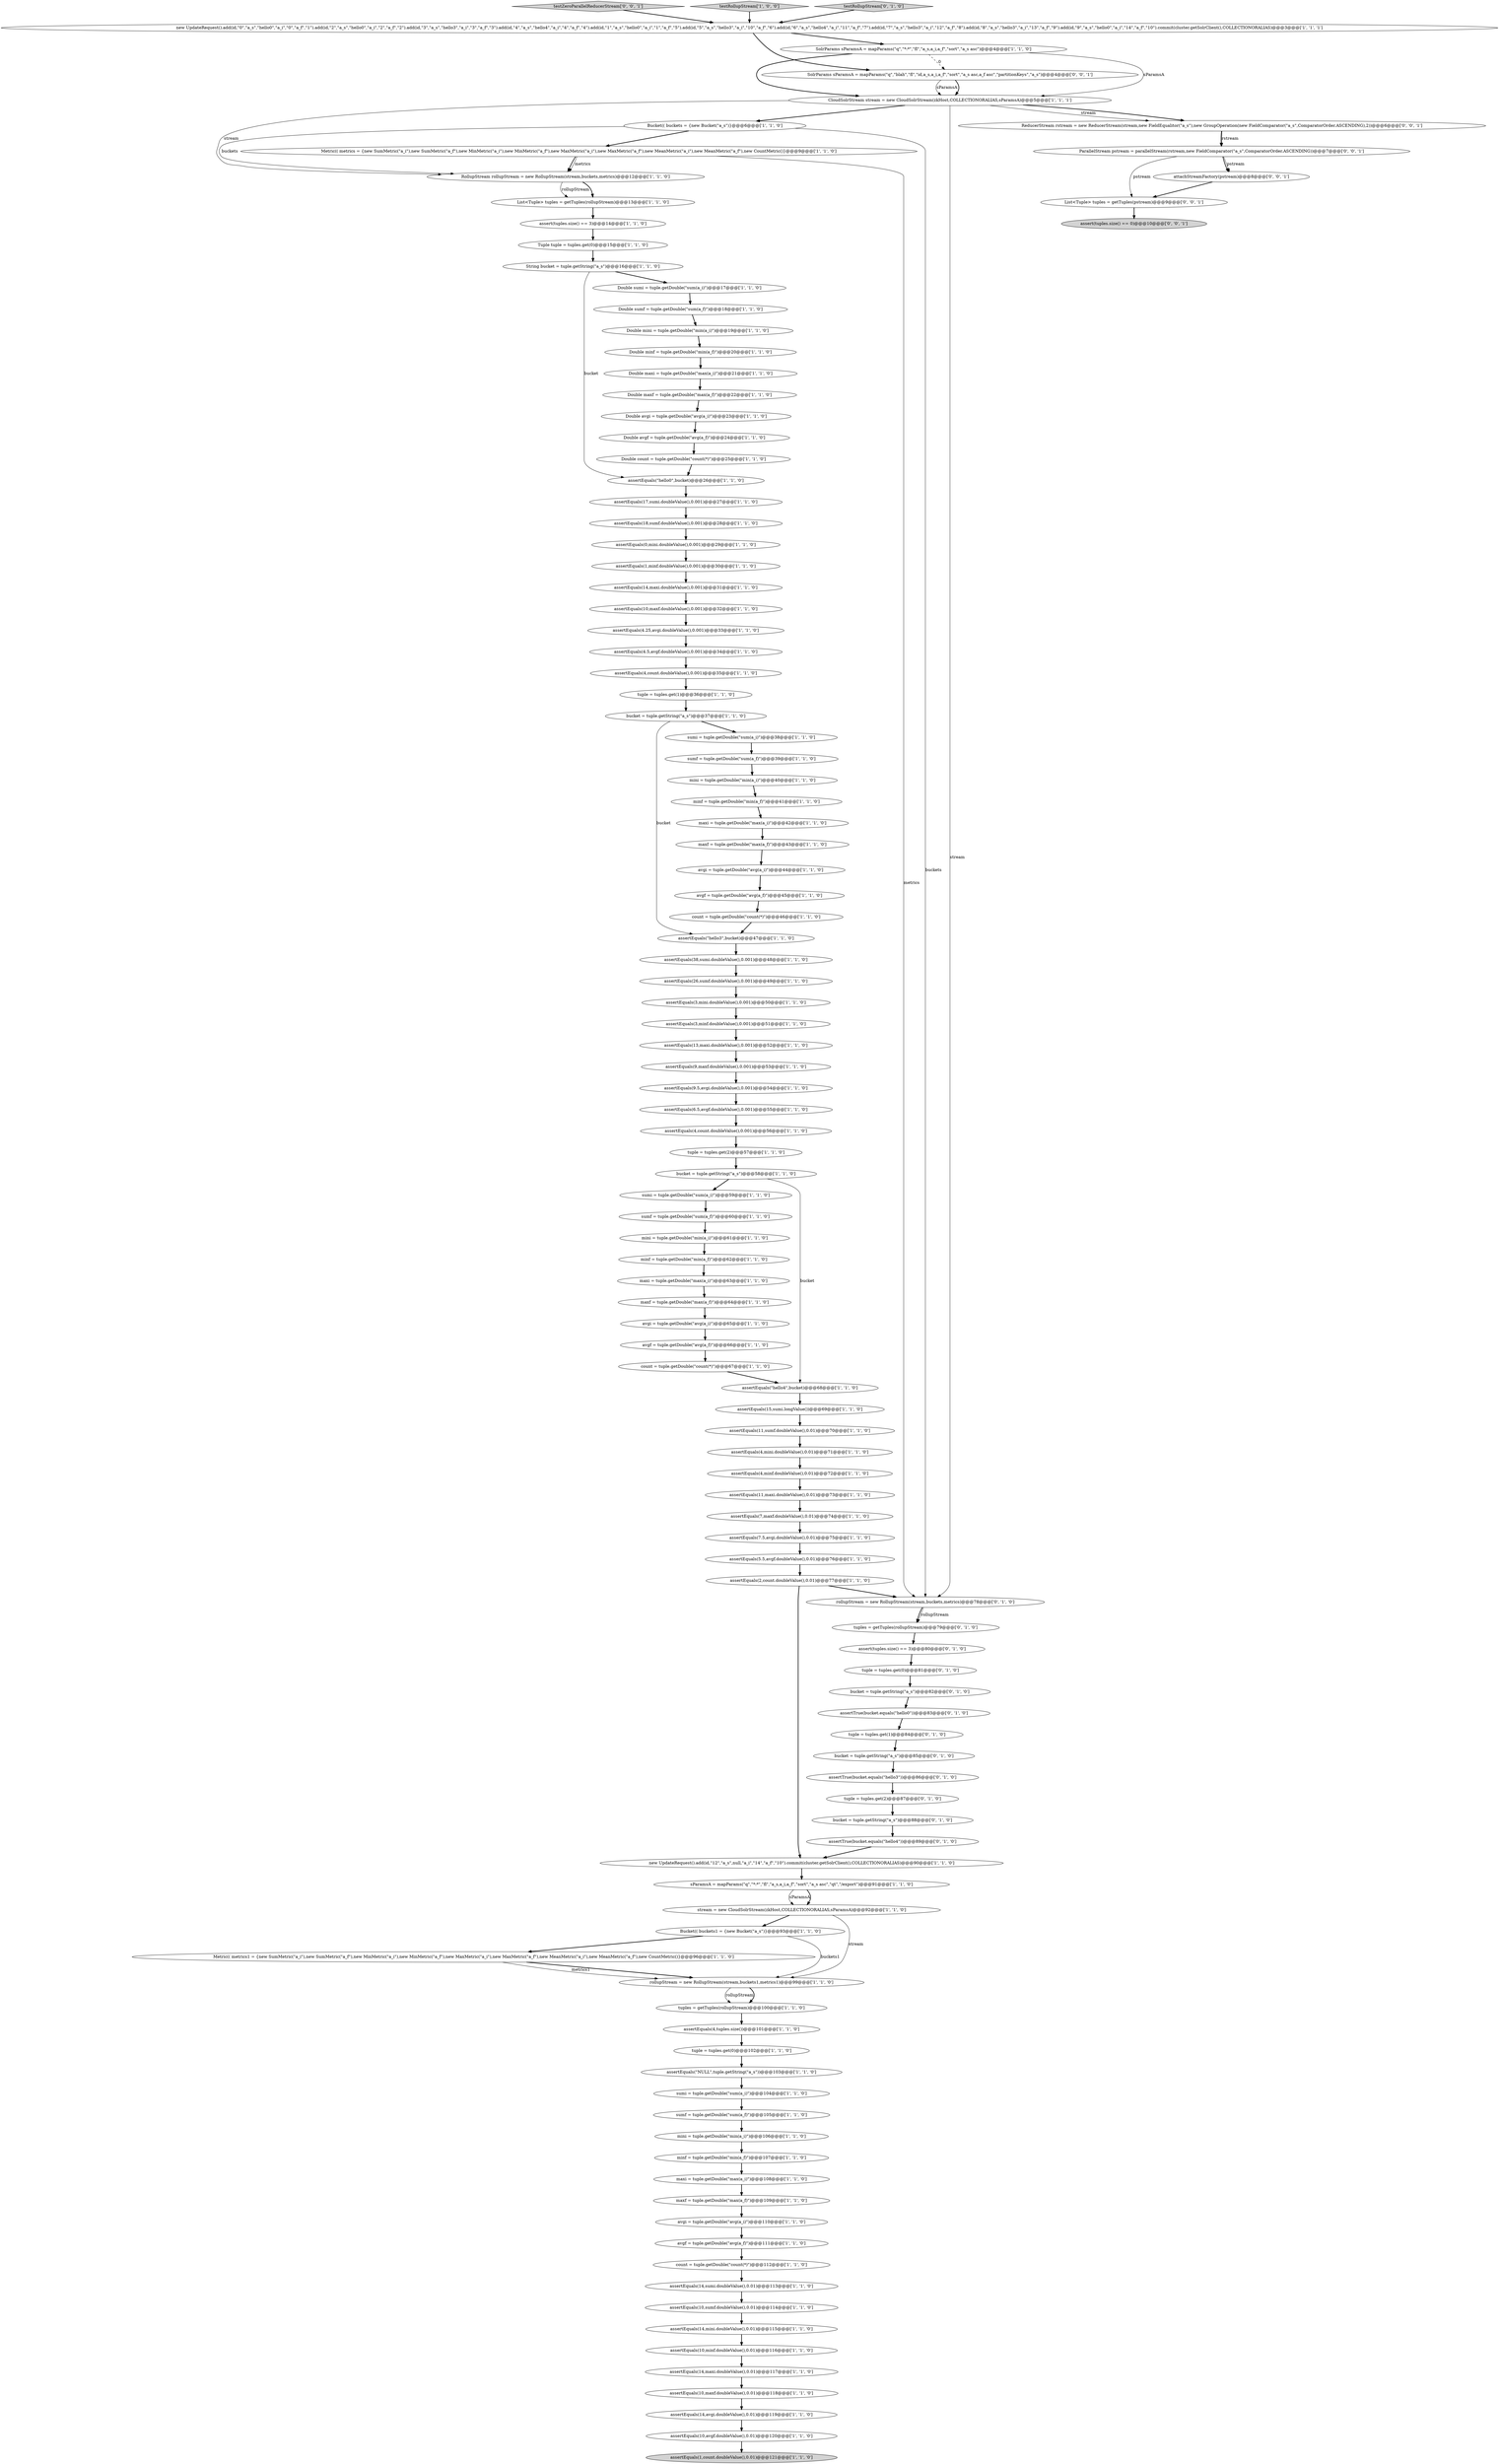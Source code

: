 digraph {
72 [style = filled, label = "Tuple tuple = tuples.get(0)@@@15@@@['1', '1', '0']", fillcolor = white, shape = ellipse image = "AAA0AAABBB1BBB"];
12 [style = filled, label = "assertEquals(14,maxi.doubleValue(),0.001)@@@31@@@['1', '1', '0']", fillcolor = white, shape = ellipse image = "AAA0AAABBB1BBB"];
68 [style = filled, label = "tuple = tuples.get(0)@@@102@@@['1', '1', '0']", fillcolor = white, shape = ellipse image = "AAA0AAABBB1BBB"];
60 [style = filled, label = "rollupStream = new RollupStream(stream,buckets1,metrics1)@@@99@@@['1', '1', '0']", fillcolor = white, shape = ellipse image = "AAA0AAABBB1BBB"];
30 [style = filled, label = "sumf = tuple.getDouble(\"sum(a_f)\")@@@105@@@['1', '1', '0']", fillcolor = white, shape = ellipse image = "AAA0AAABBB1BBB"];
73 [style = filled, label = "avgi = tuple.getDouble(\"avg(a_i)\")@@@110@@@['1', '1', '0']", fillcolor = white, shape = ellipse image = "AAA0AAABBB1BBB"];
84 [style = filled, label = "assertEquals(26,sumf.doubleValue(),0.001)@@@49@@@['1', '1', '0']", fillcolor = white, shape = ellipse image = "AAA0AAABBB1BBB"];
71 [style = filled, label = "sumf = tuple.getDouble(\"sum(a_f)\")@@@60@@@['1', '1', '0']", fillcolor = white, shape = ellipse image = "AAA0AAABBB1BBB"];
45 [style = filled, label = "tuples = getTuples(rollupStream)@@@100@@@['1', '1', '0']", fillcolor = white, shape = ellipse image = "AAA0AAABBB1BBB"];
11 [style = filled, label = "tuple = tuples.get(2)@@@57@@@['1', '1', '0']", fillcolor = white, shape = ellipse image = "AAA0AAABBB1BBB"];
107 [style = filled, label = "assert(tuples.size() == 3)@@@80@@@['0', '1', '0']", fillcolor = white, shape = ellipse image = "AAA1AAABBB2BBB"];
17 [style = filled, label = "assertEquals(4,count.doubleValue(),0.001)@@@35@@@['1', '1', '0']", fillcolor = white, shape = ellipse image = "AAA0AAABBB1BBB"];
96 [style = filled, label = "maxf = tuple.getDouble(\"max(a_f)\")@@@109@@@['1', '1', '0']", fillcolor = white, shape = ellipse image = "AAA0AAABBB1BBB"];
95 [style = filled, label = "List<Tuple> tuples = getTuples(rollupStream)@@@13@@@['1', '1', '0']", fillcolor = white, shape = ellipse image = "AAA0AAABBB1BBB"];
39 [style = filled, label = "maxf = tuple.getDouble(\"max(a_f)\")@@@64@@@['1', '1', '0']", fillcolor = white, shape = ellipse image = "AAA0AAABBB1BBB"];
63 [style = filled, label = "assertEquals(14,sumi.doubleValue(),0.01)@@@113@@@['1', '1', '0']", fillcolor = white, shape = ellipse image = "AAA0AAABBB1BBB"];
43 [style = filled, label = "assertEquals(5.5,avgf.doubleValue(),0.01)@@@76@@@['1', '1', '0']", fillcolor = white, shape = ellipse image = "AAA0AAABBB1BBB"];
79 [style = filled, label = "assertEquals(7,maxf.doubleValue(),0.01)@@@74@@@['1', '1', '0']", fillcolor = white, shape = ellipse image = "AAA0AAABBB1BBB"];
61 [style = filled, label = "maxi = tuple.getDouble(\"max(a_i)\")@@@108@@@['1', '1', '0']", fillcolor = white, shape = ellipse image = "AAA0AAABBB1BBB"];
9 [style = filled, label = "avgi = tuple.getDouble(\"avg(a_i)\")@@@65@@@['1', '1', '0']", fillcolor = white, shape = ellipse image = "AAA0AAABBB1BBB"];
40 [style = filled, label = "RollupStream rollupStream = new RollupStream(stream,buckets,metrics)@@@12@@@['1', '1', '0']", fillcolor = white, shape = ellipse image = "AAA0AAABBB1BBB"];
15 [style = filled, label = "minf = tuple.getDouble(\"min(a_f)\")@@@107@@@['1', '1', '0']", fillcolor = white, shape = ellipse image = "AAA0AAABBB1BBB"];
104 [style = filled, label = "bucket = tuple.getString(\"a_s\")@@@88@@@['0', '1', '0']", fillcolor = white, shape = ellipse image = "AAA1AAABBB2BBB"];
94 [style = filled, label = "count = tuple.getDouble(\"count(*)\")@@@67@@@['1', '1', '0']", fillcolor = white, shape = ellipse image = "AAA0AAABBB1BBB"];
54 [style = filled, label = "tuple = tuples.get(1)@@@36@@@['1', '1', '0']", fillcolor = white, shape = ellipse image = "AAA0AAABBB1BBB"];
100 [style = filled, label = "bucket = tuple.getString(\"a_s\")@@@82@@@['0', '1', '0']", fillcolor = white, shape = ellipse image = "AAA1AAABBB2BBB"];
75 [style = filled, label = "assertEquals(4.5,avgf.doubleValue(),0.001)@@@34@@@['1', '1', '0']", fillcolor = white, shape = ellipse image = "AAA0AAABBB1BBB"];
99 [style = filled, label = "assertEquals(10,maxf.doubleValue(),0.001)@@@32@@@['1', '1', '0']", fillcolor = white, shape = ellipse image = "AAA0AAABBB1BBB"];
77 [style = filled, label = "maxi = tuple.getDouble(\"max(a_i)\")@@@42@@@['1', '1', '0']", fillcolor = white, shape = ellipse image = "AAA0AAABBB1BBB"];
53 [style = filled, label = "Bucket(( buckets1 = {new Bucket(\"a_s\")}@@@93@@@['1', '1', '0']", fillcolor = white, shape = ellipse image = "AAA0AAABBB1BBB"];
80 [style = filled, label = "assertEquals(9,maxf.doubleValue(),0.001)@@@53@@@['1', '1', '0']", fillcolor = white, shape = ellipse image = "AAA0AAABBB1BBB"];
3 [style = filled, label = "assertEquals(6.5,avgf.doubleValue(),0.001)@@@55@@@['1', '1', '0']", fillcolor = white, shape = ellipse image = "AAA0AAABBB1BBB"];
62 [style = filled, label = "assertEquals(17,sumi.doubleValue(),0.001)@@@27@@@['1', '1', '0']", fillcolor = white, shape = ellipse image = "AAA0AAABBB1BBB"];
85 [style = filled, label = "assertEquals(10,maxf.doubleValue(),0.01)@@@118@@@['1', '1', '0']", fillcolor = white, shape = ellipse image = "AAA0AAABBB1BBB"];
51 [style = filled, label = "sParamsA = mapParams(\"q\",\"*:*\",\"fl\",\"a_s,a_i,a_f\",\"sort\",\"a_s asc\",\"qt\",\"/export\")@@@91@@@['1', '1', '0']", fillcolor = white, shape = ellipse image = "AAA0AAABBB1BBB"];
70 [style = filled, label = "bucket = tuple.getString(\"a_s\")@@@37@@@['1', '1', '0']", fillcolor = white, shape = ellipse image = "AAA0AAABBB1BBB"];
24 [style = filled, label = "count = tuple.getDouble(\"count(*)\")@@@46@@@['1', '1', '0']", fillcolor = white, shape = ellipse image = "AAA0AAABBB1BBB"];
117 [style = filled, label = "testZeroParallelReducerStream['0', '0', '1']", fillcolor = lightgray, shape = diamond image = "AAA0AAABBB3BBB"];
111 [style = filled, label = "tuple = tuples.get(2)@@@87@@@['0', '1', '0']", fillcolor = white, shape = ellipse image = "AAA1AAABBB2BBB"];
0 [style = filled, label = "assertEquals(7.5,avgi.doubleValue(),0.01)@@@75@@@['1', '1', '0']", fillcolor = white, shape = ellipse image = "AAA0AAABBB1BBB"];
31 [style = filled, label = "String bucket = tuple.getString(\"a_s\")@@@16@@@['1', '1', '0']", fillcolor = white, shape = ellipse image = "AAA0AAABBB1BBB"];
109 [style = filled, label = "tuple = tuples.get(0)@@@81@@@['0', '1', '0']", fillcolor = white, shape = ellipse image = "AAA1AAABBB2BBB"];
64 [style = filled, label = "Double avgi = tuple.getDouble(\"avg(a_i)\")@@@23@@@['1', '1', '0']", fillcolor = white, shape = ellipse image = "AAA0AAABBB1BBB"];
66 [style = filled, label = "assertEquals(14,mini.doubleValue(),0.01)@@@115@@@['1', '1', '0']", fillcolor = white, shape = ellipse image = "AAA0AAABBB1BBB"];
112 [style = filled, label = "assertTrue(bucket.equals(\"hello4\"))@@@89@@@['0', '1', '0']", fillcolor = white, shape = ellipse image = "AAA1AAABBB2BBB"];
32 [style = filled, label = "testRollupStream['1', '0', '0']", fillcolor = lightgray, shape = diamond image = "AAA0AAABBB1BBB"];
82 [style = filled, label = "assertEquals(10,avgf.doubleValue(),0.01)@@@120@@@['1', '1', '0']", fillcolor = white, shape = ellipse image = "AAA0AAABBB1BBB"];
69 [style = filled, label = "Double sumi = tuple.getDouble(\"sum(a_i)\")@@@17@@@['1', '1', '0']", fillcolor = white, shape = ellipse image = "AAA0AAABBB1BBB"];
48 [style = filled, label = "sumi = tuple.getDouble(\"sum(a_i)\")@@@104@@@['1', '1', '0']", fillcolor = white, shape = ellipse image = "AAA0AAABBB1BBB"];
59 [style = filled, label = "assertEquals(0,mini.doubleValue(),0.001)@@@29@@@['1', '1', '0']", fillcolor = white, shape = ellipse image = "AAA0AAABBB1BBB"];
21 [style = filled, label = "assertEquals(10,minf.doubleValue(),0.01)@@@116@@@['1', '1', '0']", fillcolor = white, shape = ellipse image = "AAA0AAABBB1BBB"];
27 [style = filled, label = "assertEquals(11,maxi.doubleValue(),0.01)@@@73@@@['1', '1', '0']", fillcolor = white, shape = ellipse image = "AAA0AAABBB1BBB"];
41 [style = filled, label = "avgf = tuple.getDouble(\"avg(a_f)\")@@@66@@@['1', '1', '0']", fillcolor = white, shape = ellipse image = "AAA0AAABBB1BBB"];
98 [style = filled, label = "assertEquals(4,mini.doubleValue(),0.01)@@@71@@@['1', '1', '0']", fillcolor = white, shape = ellipse image = "AAA0AAABBB1BBB"];
37 [style = filled, label = "assertEquals(10,sumf.doubleValue(),0.01)@@@114@@@['1', '1', '0']", fillcolor = white, shape = ellipse image = "AAA0AAABBB1BBB"];
108 [style = filled, label = "assertTrue(bucket.equals(\"hello3\"))@@@86@@@['0', '1', '0']", fillcolor = white, shape = ellipse image = "AAA1AAABBB2BBB"];
42 [style = filled, label = "assertEquals(1,count.doubleValue(),0.01)@@@121@@@['1', '1', '0']", fillcolor = lightgray, shape = ellipse image = "AAA0AAABBB1BBB"];
4 [style = filled, label = "minf = tuple.getDouble(\"min(a_f)\")@@@62@@@['1', '1', '0']", fillcolor = white, shape = ellipse image = "AAA0AAABBB1BBB"];
44 [style = filled, label = "Double count = tuple.getDouble(\"count(*)\")@@@25@@@['1', '1', '0']", fillcolor = white, shape = ellipse image = "AAA0AAABBB1BBB"];
116 [style = filled, label = "ReducerStream rstream = new ReducerStream(stream,new FieldEqualitor(\"a_s\"),new GroupOperation(new FieldComparator(\"a_s\",ComparatorOrder.ASCENDING),2))@@@6@@@['0', '0', '1']", fillcolor = white, shape = ellipse image = "AAA0AAABBB3BBB"];
22 [style = filled, label = "assertEquals(\"hello3\",bucket)@@@47@@@['1', '1', '0']", fillcolor = white, shape = ellipse image = "AAA0AAABBB1BBB"];
46 [style = filled, label = "assertEquals(\"hello4\",bucket)@@@68@@@['1', '1', '0']", fillcolor = white, shape = ellipse image = "AAA0AAABBB1BBB"];
33 [style = filled, label = "Double maxi = tuple.getDouble(\"max(a_i)\")@@@21@@@['1', '1', '0']", fillcolor = white, shape = ellipse image = "AAA0AAABBB1BBB"];
81 [style = filled, label = "Metric(( metrics1 = {new SumMetric(\"a_i\"),new SumMetric(\"a_f\"),new MinMetric(\"a_i\"),new MinMetric(\"a_f\"),new MaxMetric(\"a_i\"),new MaxMetric(\"a_f\"),new MeanMetric(\"a_i\"),new MeanMetric(\"a_f\"),new CountMetric()}@@@96@@@['1', '1', '0']", fillcolor = white, shape = ellipse image = "AAA0AAABBB1BBB"];
10 [style = filled, label = "CloudSolrStream stream = new CloudSolrStream(zkHost,COLLECTIONORALIAS,sParamsA)@@@5@@@['1', '1', '1']", fillcolor = white, shape = ellipse image = "AAA0AAABBB1BBB"];
38 [style = filled, label = "Metric(( metrics = {new SumMetric(\"a_i\"),new SumMetric(\"a_f\"),new MinMetric(\"a_i\"),new MinMetric(\"a_f\"),new MaxMetric(\"a_i\"),new MaxMetric(\"a_f\"),new MeanMetric(\"a_i\"),new MeanMetric(\"a_f\"),new CountMetric()}@@@9@@@['1', '1', '0']", fillcolor = white, shape = ellipse image = "AAA0AAABBB1BBB"];
5 [style = filled, label = "assertEquals(18,sumf.doubleValue(),0.001)@@@28@@@['1', '1', '0']", fillcolor = white, shape = ellipse image = "AAA0AAABBB1BBB"];
7 [style = filled, label = "assertEquals(1,minf.doubleValue(),0.001)@@@30@@@['1', '1', '0']", fillcolor = white, shape = ellipse image = "AAA0AAABBB1BBB"];
65 [style = filled, label = "assertEquals(3,mini.doubleValue(),0.001)@@@50@@@['1', '1', '0']", fillcolor = white, shape = ellipse image = "AAA0AAABBB1BBB"];
101 [style = filled, label = "bucket = tuple.getString(\"a_s\")@@@85@@@['0', '1', '0']", fillcolor = white, shape = ellipse image = "AAA1AAABBB2BBB"];
115 [style = filled, label = "ParallelStream pstream = parallelStream(rstream,new FieldComparator(\"a_s\",ComparatorOrder.ASCENDING))@@@7@@@['0', '0', '1']", fillcolor = white, shape = ellipse image = "AAA0AAABBB3BBB"];
87 [style = filled, label = "maxf = tuple.getDouble(\"max(a_f)\")@@@43@@@['1', '1', '0']", fillcolor = white, shape = ellipse image = "AAA0AAABBB1BBB"];
19 [style = filled, label = "bucket = tuple.getString(\"a_s\")@@@58@@@['1', '1', '0']", fillcolor = white, shape = ellipse image = "AAA0AAABBB1BBB"];
89 [style = filled, label = "assertEquals(4,minf.doubleValue(),0.01)@@@72@@@['1', '1', '0']", fillcolor = white, shape = ellipse image = "AAA0AAABBB1BBB"];
91 [style = filled, label = "assertEquals(4.25,avgi.doubleValue(),0.001)@@@33@@@['1', '1', '0']", fillcolor = white, shape = ellipse image = "AAA0AAABBB1BBB"];
47 [style = filled, label = "assertEquals(\"NULL\",tuple.getString(\"a_s\"))@@@103@@@['1', '1', '0']", fillcolor = white, shape = ellipse image = "AAA0AAABBB1BBB"];
103 [style = filled, label = "rollupStream = new RollupStream(stream,buckets,metrics)@@@78@@@['0', '1', '0']", fillcolor = white, shape = ellipse image = "AAA1AAABBB2BBB"];
16 [style = filled, label = "maxi = tuple.getDouble(\"max(a_i)\")@@@63@@@['1', '1', '0']", fillcolor = white, shape = ellipse image = "AAA0AAABBB1BBB"];
52 [style = filled, label = "assertEquals(4,count.doubleValue(),0.001)@@@56@@@['1', '1', '0']", fillcolor = white, shape = ellipse image = "AAA0AAABBB1BBB"];
90 [style = filled, label = "stream = new CloudSolrStream(zkHost,COLLECTIONORALIAS,sParamsA)@@@92@@@['1', '1', '0']", fillcolor = white, shape = ellipse image = "AAA0AAABBB1BBB"];
14 [style = filled, label = "sumf = tuple.getDouble(\"sum(a_f)\")@@@39@@@['1', '1', '0']", fillcolor = white, shape = ellipse image = "AAA0AAABBB1BBB"];
1 [style = filled, label = "new UpdateRequest().add(id,\"12\",\"a_s\",null,\"a_i\",\"14\",\"a_f\",\"10\").commit(cluster.getSolrClient(),COLLECTIONORALIAS)@@@90@@@['1', '1', '0']", fillcolor = white, shape = ellipse image = "AAA0AAABBB1BBB"];
67 [style = filled, label = "avgf = tuple.getDouble(\"avg(a_f)\")@@@111@@@['1', '1', '0']", fillcolor = white, shape = ellipse image = "AAA0AAABBB1BBB"];
57 [style = filled, label = "assertEquals(9.5,avgi.doubleValue(),0.001)@@@54@@@['1', '1', '0']", fillcolor = white, shape = ellipse image = "AAA0AAABBB1BBB"];
28 [style = filled, label = "minf = tuple.getDouble(\"min(a_f)\")@@@41@@@['1', '1', '0']", fillcolor = white, shape = ellipse image = "AAA0AAABBB1BBB"];
36 [style = filled, label = "Double maxf = tuple.getDouble(\"max(a_f)\")@@@22@@@['1', '1', '0']", fillcolor = white, shape = ellipse image = "AAA0AAABBB1BBB"];
55 [style = filled, label = "assert(tuples.size() == 3)@@@14@@@['1', '1', '0']", fillcolor = white, shape = ellipse image = "AAA0AAABBB1BBB"];
102 [style = filled, label = "tuple = tuples.get(1)@@@84@@@['0', '1', '0']", fillcolor = white, shape = ellipse image = "AAA1AAABBB2BBB"];
6 [style = filled, label = "assertEquals(14,maxi.doubleValue(),0.01)@@@117@@@['1', '1', '0']", fillcolor = white, shape = ellipse image = "AAA0AAABBB1BBB"];
29 [style = filled, label = "assertEquals(13,maxi.doubleValue(),0.001)@@@52@@@['1', '1', '0']", fillcolor = white, shape = ellipse image = "AAA0AAABBB1BBB"];
20 [style = filled, label = "assertEquals(15,sumi.longValue())@@@69@@@['1', '1', '0']", fillcolor = white, shape = ellipse image = "AAA0AAABBB1BBB"];
78 [style = filled, label = "avgi = tuple.getDouble(\"avg(a_i)\")@@@44@@@['1', '1', '0']", fillcolor = white, shape = ellipse image = "AAA0AAABBB1BBB"];
25 [style = filled, label = "mini = tuple.getDouble(\"min(a_i)\")@@@40@@@['1', '1', '0']", fillcolor = white, shape = ellipse image = "AAA0AAABBB1BBB"];
50 [style = filled, label = "count = tuple.getDouble(\"count(*)\")@@@112@@@['1', '1', '0']", fillcolor = white, shape = ellipse image = "AAA0AAABBB1BBB"];
86 [style = filled, label = "assertEquals(2,count.doubleValue(),0.01)@@@77@@@['1', '1', '0']", fillcolor = white, shape = ellipse image = "AAA0AAABBB1BBB"];
92 [style = filled, label = "mini = tuple.getDouble(\"min(a_i)\")@@@106@@@['1', '1', '0']", fillcolor = white, shape = ellipse image = "AAA0AAABBB1BBB"];
93 [style = filled, label = "sumi = tuple.getDouble(\"sum(a_i)\")@@@59@@@['1', '1', '0']", fillcolor = white, shape = ellipse image = "AAA0AAABBB1BBB"];
58 [style = filled, label = "new UpdateRequest().add(id,\"0\",\"a_s\",\"hello0\",\"a_i\",\"0\",\"a_f\",\"1\").add(id,\"2\",\"a_s\",\"hello0\",\"a_i\",\"2\",\"a_f\",\"2\").add(id,\"3\",\"a_s\",\"hello3\",\"a_i\",\"3\",\"a_f\",\"3\").add(id,\"4\",\"a_s\",\"hello4\",\"a_i\",\"4\",\"a_f\",\"4\").add(id,\"1\",\"a_s\",\"hello0\",\"a_i\",\"1\",\"a_f\",\"5\").add(id,\"5\",\"a_s\",\"hello3\",\"a_i\",\"10\",\"a_f\",\"6\").add(id,\"6\",\"a_s\",\"hello4\",\"a_i\",\"11\",\"a_f\",\"7\").add(id,\"7\",\"a_s\",\"hello3\",\"a_i\",\"12\",\"a_f\",\"8\").add(id,\"8\",\"a_s\",\"hello3\",\"a_i\",\"13\",\"a_f\",\"9\").add(id,\"9\",\"a_s\",\"hello0\",\"a_i\",\"14\",\"a_f\",\"10\").commit(cluster.getSolrClient(),COLLECTIONORALIAS)@@@3@@@['1', '1', '1']", fillcolor = white, shape = ellipse image = "AAA0AAABBB1BBB"];
56 [style = filled, label = "Double avgf = tuple.getDouble(\"avg(a_f)\")@@@24@@@['1', '1', '0']", fillcolor = white, shape = ellipse image = "AAA0AAABBB1BBB"];
119 [style = filled, label = "assert(tuples.size() == 0)@@@10@@@['0', '0', '1']", fillcolor = lightgray, shape = ellipse image = "AAA0AAABBB3BBB"];
83 [style = filled, label = "Double mini = tuple.getDouble(\"min(a_i)\")@@@19@@@['1', '1', '0']", fillcolor = white, shape = ellipse image = "AAA0AAABBB1BBB"];
18 [style = filled, label = "SolrParams sParamsA = mapParams(\"q\",\"*:*\",\"fl\",\"a_s,a_i,a_f\",\"sort\",\"a_s asc\")@@@4@@@['1', '1', '0']", fillcolor = white, shape = ellipse image = "AAA0AAABBB1BBB"];
8 [style = filled, label = "mini = tuple.getDouble(\"min(a_i)\")@@@61@@@['1', '1', '0']", fillcolor = white, shape = ellipse image = "AAA0AAABBB1BBB"];
2 [style = filled, label = "Bucket(( buckets = {new Bucket(\"a_s\")}@@@6@@@['1', '1', '0']", fillcolor = white, shape = ellipse image = "AAA0AAABBB1BBB"];
110 [style = filled, label = "testRollupStream['0', '1', '0']", fillcolor = lightgray, shape = diamond image = "AAA0AAABBB2BBB"];
114 [style = filled, label = "List<Tuple> tuples = getTuples(pstream)@@@9@@@['0', '0', '1']", fillcolor = white, shape = ellipse image = "AAA0AAABBB3BBB"];
74 [style = filled, label = "avgf = tuple.getDouble(\"avg(a_f)\")@@@45@@@['1', '1', '0']", fillcolor = white, shape = ellipse image = "AAA0AAABBB1BBB"];
106 [style = filled, label = "tuples = getTuples(rollupStream)@@@79@@@['0', '1', '0']", fillcolor = white, shape = ellipse image = "AAA1AAABBB2BBB"];
35 [style = filled, label = "assertEquals(4,tuples.size())@@@101@@@['1', '1', '0']", fillcolor = white, shape = ellipse image = "AAA0AAABBB1BBB"];
26 [style = filled, label = "assertEquals(14,avgi.doubleValue(),0.01)@@@119@@@['1', '1', '0']", fillcolor = white, shape = ellipse image = "AAA0AAABBB1BBB"];
118 [style = filled, label = "attachStreamFactory(pstream)@@@8@@@['0', '0', '1']", fillcolor = white, shape = ellipse image = "AAA0AAABBB3BBB"];
76 [style = filled, label = "assertEquals(\"hello0\",bucket)@@@26@@@['1', '1', '0']", fillcolor = white, shape = ellipse image = "AAA0AAABBB1BBB"];
105 [style = filled, label = "assertTrue(bucket.equals(\"hello0\"))@@@83@@@['0', '1', '0']", fillcolor = white, shape = ellipse image = "AAA1AAABBB2BBB"];
34 [style = filled, label = "sumi = tuple.getDouble(\"sum(a_i)\")@@@38@@@['1', '1', '0']", fillcolor = white, shape = ellipse image = "AAA0AAABBB1BBB"];
13 [style = filled, label = "assertEquals(3,minf.doubleValue(),0.001)@@@51@@@['1', '1', '0']", fillcolor = white, shape = ellipse image = "AAA0AAABBB1BBB"];
23 [style = filled, label = "Double minf = tuple.getDouble(\"min(a_f)\")@@@20@@@['1', '1', '0']", fillcolor = white, shape = ellipse image = "AAA0AAABBB1BBB"];
49 [style = filled, label = "assertEquals(38,sumi.doubleValue(),0.001)@@@48@@@['1', '1', '0']", fillcolor = white, shape = ellipse image = "AAA0AAABBB1BBB"];
113 [style = filled, label = "SolrParams sParamsA = mapParams(\"q\",\"blah\",\"fl\",\"id,a_s,a_i,a_f\",\"sort\",\"a_s asc,a_f asc\",\"partitionKeys\",\"a_s\")@@@4@@@['0', '0', '1']", fillcolor = white, shape = ellipse image = "AAA0AAABBB3BBB"];
88 [style = filled, label = "assertEquals(11,sumf.doubleValue(),0.01)@@@70@@@['1', '1', '0']", fillcolor = white, shape = ellipse image = "AAA0AAABBB1BBB"];
97 [style = filled, label = "Double sumf = tuple.getDouble(\"sum(a_f)\")@@@18@@@['1', '1', '0']", fillcolor = white, shape = ellipse image = "AAA0AAABBB1BBB"];
35->68 [style = bold, label=""];
30->92 [style = bold, label=""];
84->65 [style = bold, label=""];
41->94 [style = bold, label=""];
115->114 [style = solid, label="pstream"];
48->30 [style = bold, label=""];
38->40 [style = bold, label=""];
29->80 [style = bold, label=""];
106->107 [style = bold, label=""];
81->60 [style = bold, label=""];
94->46 [style = bold, label=""];
112->1 [style = bold, label=""];
50->63 [style = bold, label=""];
15->61 [style = bold, label=""];
80->57 [style = bold, label=""];
96->73 [style = bold, label=""];
19->46 [style = solid, label="bucket"];
36->64 [style = bold, label=""];
74->24 [style = bold, label=""];
102->101 [style = bold, label=""];
53->81 [style = bold, label=""];
100->105 [style = bold, label=""];
75->17 [style = bold, label=""];
95->55 [style = bold, label=""];
77->87 [style = bold, label=""];
25->28 [style = bold, label=""];
89->27 [style = bold, label=""];
13->29 [style = bold, label=""];
61->96 [style = bold, label=""];
90->60 [style = solid, label="stream"];
78->74 [style = bold, label=""];
27->79 [style = bold, label=""];
54->70 [style = bold, label=""];
6->85 [style = bold, label=""];
44->76 [style = bold, label=""];
2->38 [style = bold, label=""];
34->14 [style = bold, label=""];
51->90 [style = solid, label="sParamsA"];
62->5 [style = bold, label=""];
115->118 [style = bold, label=""];
71->8 [style = bold, label=""];
16->39 [style = bold, label=""];
60->45 [style = solid, label="rollupStream"];
5->59 [style = bold, label=""];
92->15 [style = bold, label=""];
86->103 [style = bold, label=""];
23->33 [style = bold, label=""];
59->7 [style = bold, label=""];
10->40 [style = solid, label="stream"];
72->31 [style = bold, label=""];
31->76 [style = solid, label="bucket"];
38->103 [style = solid, label="metrics"];
76->62 [style = bold, label=""];
55->72 [style = bold, label=""];
85->26 [style = bold, label=""];
65->13 [style = bold, label=""];
117->58 [style = bold, label=""];
53->60 [style = solid, label="buckets1"];
73->67 [style = bold, label=""];
7->12 [style = bold, label=""];
83->23 [style = bold, label=""];
58->18 [style = bold, label=""];
105->102 [style = bold, label=""];
60->45 [style = bold, label=""];
113->10 [style = bold, label=""];
110->58 [style = bold, label=""];
116->115 [style = bold, label=""];
28->77 [style = bold, label=""];
64->56 [style = bold, label=""];
18->113 [style = dashed, label="0"];
3->52 [style = bold, label=""];
21->6 [style = bold, label=""];
70->22 [style = solid, label="bucket"];
79->0 [style = bold, label=""];
115->118 [style = solid, label="pstream"];
66->21 [style = bold, label=""];
18->10 [style = solid, label="sParamsA"];
12->99 [style = bold, label=""];
63->37 [style = bold, label=""];
81->60 [style = solid, label="metrics1"];
46->20 [style = bold, label=""];
56->44 [style = bold, label=""];
101->108 [style = bold, label=""];
82->42 [style = bold, label=""];
91->75 [style = bold, label=""];
4->16 [style = bold, label=""];
103->106 [style = bold, label=""];
67->50 [style = bold, label=""];
31->69 [style = bold, label=""];
109->100 [style = bold, label=""];
97->83 [style = bold, label=""];
87->78 [style = bold, label=""];
49->84 [style = bold, label=""];
17->54 [style = bold, label=""];
47->48 [style = bold, label=""];
99->91 [style = bold, label=""];
0->43 [style = bold, label=""];
40->95 [style = solid, label="rollupStream"];
32->58 [style = bold, label=""];
11->19 [style = bold, label=""];
118->114 [style = bold, label=""];
90->53 [style = bold, label=""];
39->9 [style = bold, label=""];
14->25 [style = bold, label=""];
45->35 [style = bold, label=""];
114->119 [style = bold, label=""];
113->10 [style = solid, label="sParamsA"];
10->103 [style = solid, label="stream"];
58->113 [style = bold, label=""];
103->106 [style = solid, label="rollupStream"];
104->112 [style = bold, label=""];
40->95 [style = bold, label=""];
9->41 [style = bold, label=""];
19->93 [style = bold, label=""];
52->11 [style = bold, label=""];
51->90 [style = bold, label=""];
38->40 [style = solid, label="metrics"];
1->51 [style = bold, label=""];
37->66 [style = bold, label=""];
2->103 [style = solid, label="buckets"];
10->2 [style = bold, label=""];
8->4 [style = bold, label=""];
86->1 [style = bold, label=""];
107->109 [style = bold, label=""];
108->111 [style = bold, label=""];
10->116 [style = bold, label=""];
98->89 [style = bold, label=""];
10->116 [style = solid, label="stream"];
68->47 [style = bold, label=""];
24->22 [style = bold, label=""];
88->98 [style = bold, label=""];
26->82 [style = bold, label=""];
2->40 [style = solid, label="buckets"];
93->71 [style = bold, label=""];
116->115 [style = solid, label="rstream"];
69->97 [style = bold, label=""];
22->49 [style = bold, label=""];
18->10 [style = bold, label=""];
57->3 [style = bold, label=""];
43->86 [style = bold, label=""];
70->34 [style = bold, label=""];
111->104 [style = bold, label=""];
33->36 [style = bold, label=""];
20->88 [style = bold, label=""];
}
